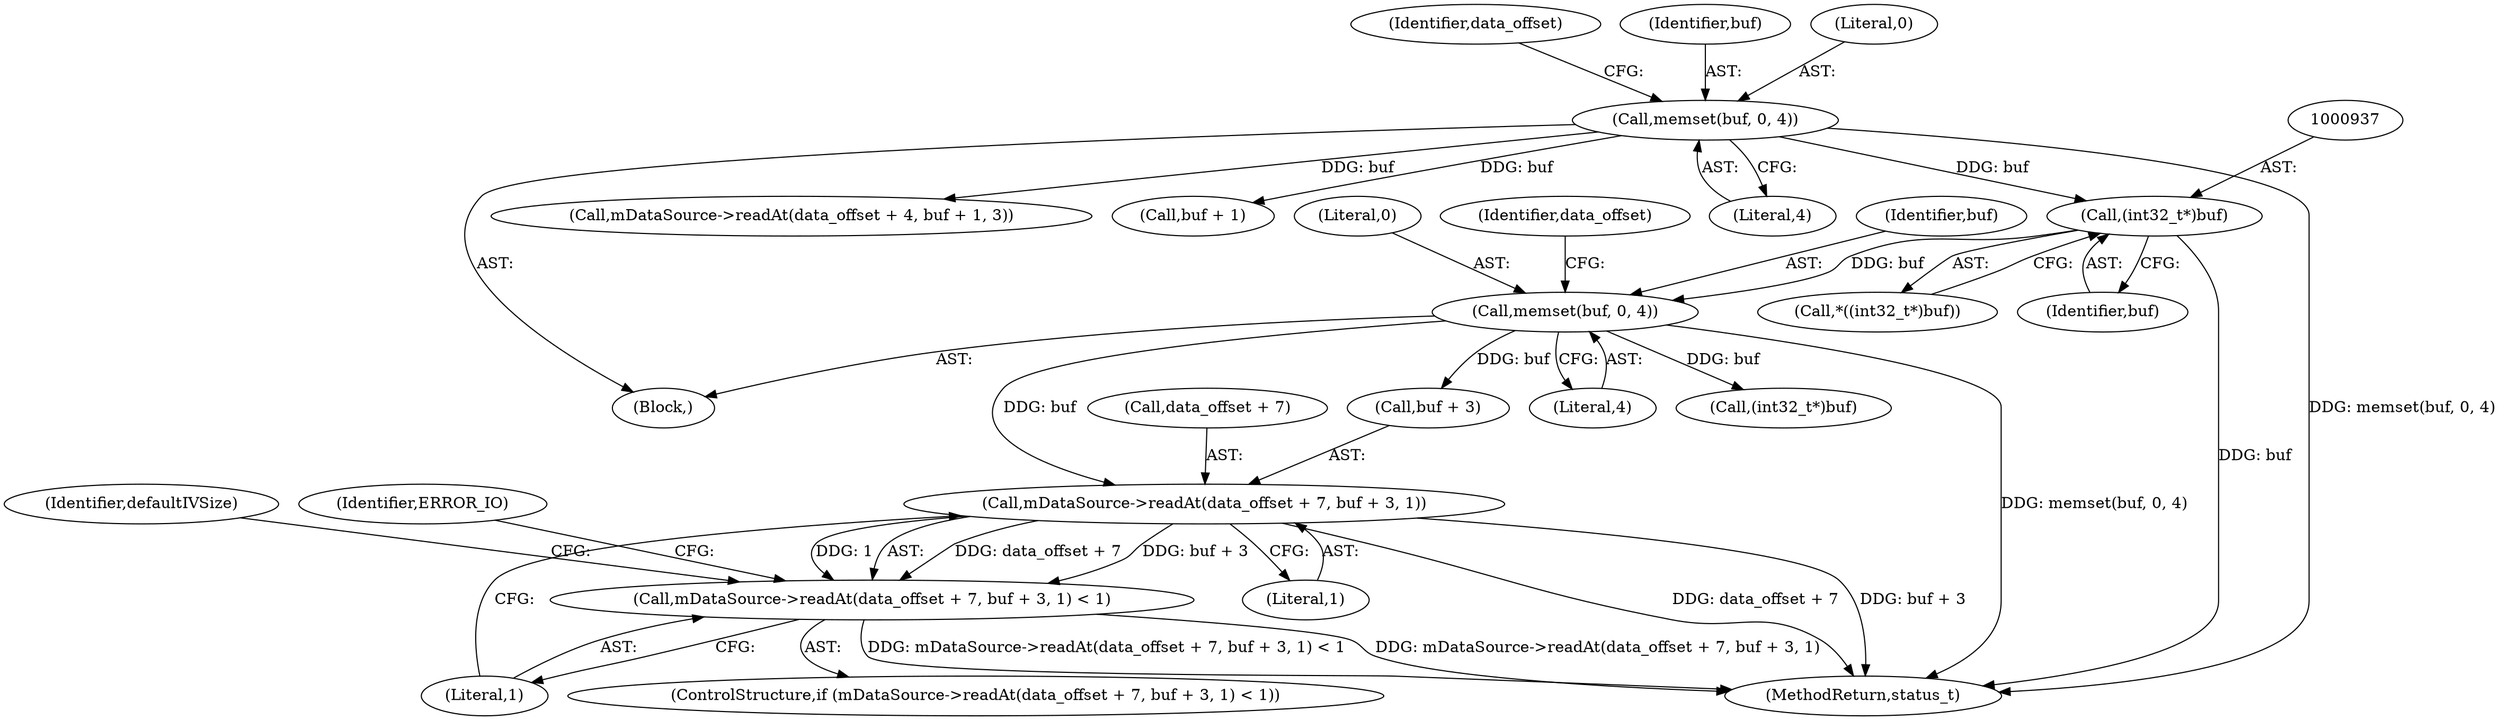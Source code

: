 digraph "0_Android_f81038006b4c59a5a148dcad887371206033c28f_2@API" {
"1000952" [label="(Call,mDataSource->readAt(data_offset + 7, buf + 3, 1))"];
"1000946" [label="(Call,memset(buf, 0, 4))"];
"1000936" [label="(Call,(int32_t*)buf)"];
"1000913" [label="(Call,memset(buf, 0, 4))"];
"1000951" [label="(Call,mDataSource->readAt(data_offset + 7, buf + 3, 1) < 1)"];
"1000951" [label="(Call,mDataSource->readAt(data_offset + 7, buf + 3, 1) < 1)"];
"1000969" [label="(Call,(int32_t*)buf)"];
"1000921" [label="(Identifier,data_offset)"];
"1000950" [label="(ControlStructure,if (mDataSource->readAt(data_offset + 7, buf + 3, 1) < 1))"];
"1003289" [label="(MethodReturn,status_t)"];
"1000919" [label="(Call,mDataSource->readAt(data_offset + 4, buf + 1, 3))"];
"1000923" [label="(Call,buf + 1)"];
"1000938" [label="(Identifier,buf)"];
"1000959" [label="(Literal,1)"];
"1000966" [label="(Identifier,defaultIVSize)"];
"1000914" [label="(Identifier,buf)"];
"1000963" [label="(Identifier,ERROR_IO)"];
"1000956" [label="(Call,buf + 3)"];
"1000948" [label="(Literal,0)"];
"1000949" [label="(Literal,4)"];
"1000960" [label="(Literal,1)"];
"1000954" [label="(Identifier,data_offset)"];
"1000936" [label="(Call,(int32_t*)buf)"];
"1000947" [label="(Identifier,buf)"];
"1000915" [label="(Literal,0)"];
"1000900" [label="(Block,)"];
"1000952" [label="(Call,mDataSource->readAt(data_offset + 7, buf + 3, 1))"];
"1000913" [label="(Call,memset(buf, 0, 4))"];
"1000946" [label="(Call,memset(buf, 0, 4))"];
"1000916" [label="(Literal,4)"];
"1000935" [label="(Call,*((int32_t*)buf))"];
"1000953" [label="(Call,data_offset + 7)"];
"1000952" -> "1000951"  [label="AST: "];
"1000952" -> "1000959"  [label="CFG: "];
"1000953" -> "1000952"  [label="AST: "];
"1000956" -> "1000952"  [label="AST: "];
"1000959" -> "1000952"  [label="AST: "];
"1000960" -> "1000952"  [label="CFG: "];
"1000952" -> "1003289"  [label="DDG: data_offset + 7"];
"1000952" -> "1003289"  [label="DDG: buf + 3"];
"1000952" -> "1000951"  [label="DDG: data_offset + 7"];
"1000952" -> "1000951"  [label="DDG: buf + 3"];
"1000952" -> "1000951"  [label="DDG: 1"];
"1000946" -> "1000952"  [label="DDG: buf"];
"1000946" -> "1000900"  [label="AST: "];
"1000946" -> "1000949"  [label="CFG: "];
"1000947" -> "1000946"  [label="AST: "];
"1000948" -> "1000946"  [label="AST: "];
"1000949" -> "1000946"  [label="AST: "];
"1000954" -> "1000946"  [label="CFG: "];
"1000946" -> "1003289"  [label="DDG: memset(buf, 0, 4)"];
"1000936" -> "1000946"  [label="DDG: buf"];
"1000946" -> "1000956"  [label="DDG: buf"];
"1000946" -> "1000969"  [label="DDG: buf"];
"1000936" -> "1000935"  [label="AST: "];
"1000936" -> "1000938"  [label="CFG: "];
"1000937" -> "1000936"  [label="AST: "];
"1000938" -> "1000936"  [label="AST: "];
"1000935" -> "1000936"  [label="CFG: "];
"1000936" -> "1003289"  [label="DDG: buf"];
"1000913" -> "1000936"  [label="DDG: buf"];
"1000913" -> "1000900"  [label="AST: "];
"1000913" -> "1000916"  [label="CFG: "];
"1000914" -> "1000913"  [label="AST: "];
"1000915" -> "1000913"  [label="AST: "];
"1000916" -> "1000913"  [label="AST: "];
"1000921" -> "1000913"  [label="CFG: "];
"1000913" -> "1003289"  [label="DDG: memset(buf, 0, 4)"];
"1000913" -> "1000919"  [label="DDG: buf"];
"1000913" -> "1000923"  [label="DDG: buf"];
"1000951" -> "1000950"  [label="AST: "];
"1000951" -> "1000960"  [label="CFG: "];
"1000960" -> "1000951"  [label="AST: "];
"1000963" -> "1000951"  [label="CFG: "];
"1000966" -> "1000951"  [label="CFG: "];
"1000951" -> "1003289"  [label="DDG: mDataSource->readAt(data_offset + 7, buf + 3, 1)"];
"1000951" -> "1003289"  [label="DDG: mDataSource->readAt(data_offset + 7, buf + 3, 1) < 1"];
}
